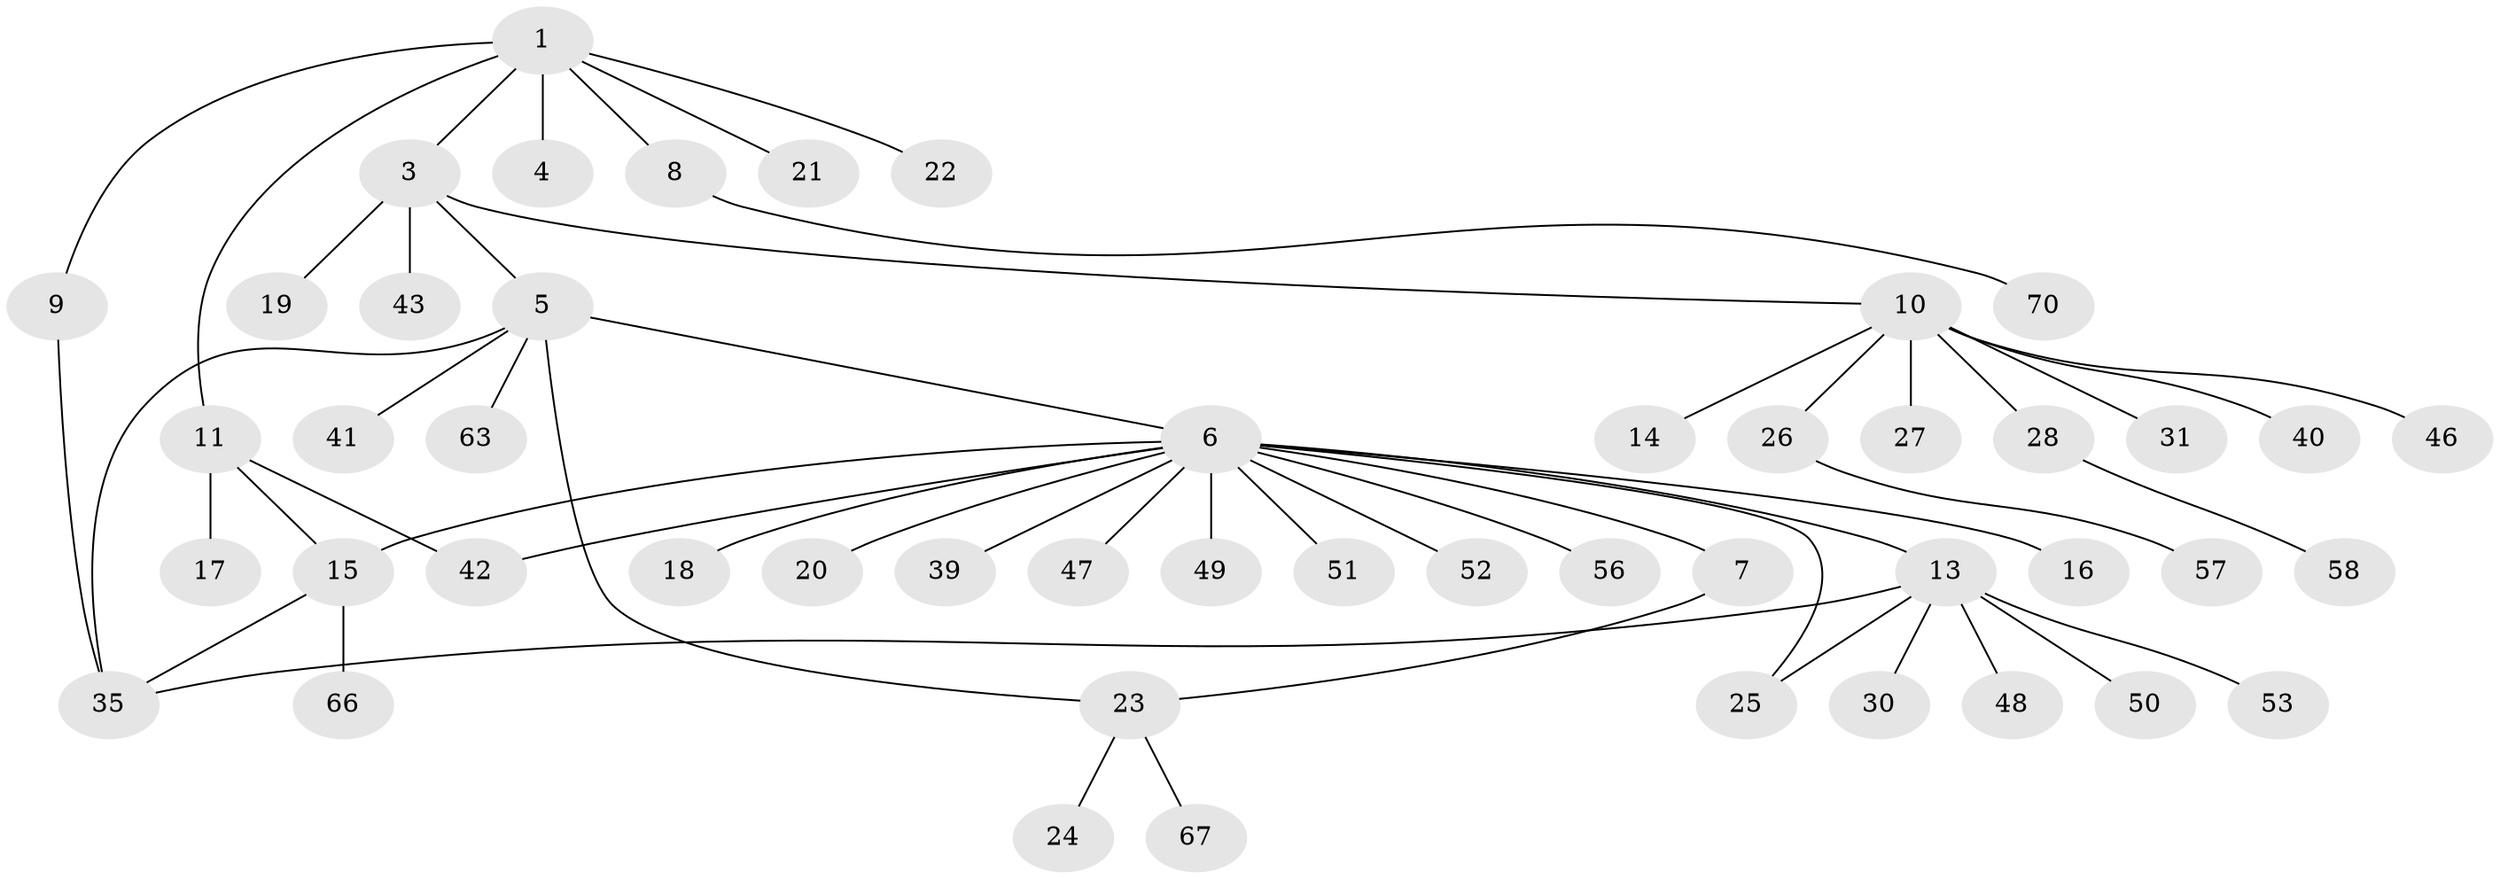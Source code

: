 // original degree distribution, {7: 0.02857142857142857, 6: 0.02857142857142857, 5: 0.014285714285714285, 1: 0.5857142857142857, 15: 0.014285714285714285, 2: 0.21428571428571427, 9: 0.02857142857142857, 4: 0.04285714285714286, 3: 0.04285714285714286}
// Generated by graph-tools (version 1.1) at 2025/18/03/04/25 18:18:16]
// undirected, 49 vertices, 55 edges
graph export_dot {
graph [start="1"]
  node [color=gray90,style=filled];
  1 [super="+54+38+2"];
  3;
  4;
  5 [super="+34"];
  6;
  7;
  8 [super="+12"];
  9 [super="+32"];
  10 [super="+29"];
  11;
  13 [super="+37"];
  14;
  15;
  16;
  17;
  18;
  19;
  20 [super="+64"];
  21;
  22;
  23;
  24 [super="+65"];
  25 [super="+59"];
  26 [super="+33"];
  27 [super="+62"];
  28 [super="+36"];
  30;
  31;
  35 [super="+44"];
  39;
  40;
  41;
  42;
  43;
  46;
  47;
  48;
  49;
  50;
  51;
  52;
  53 [super="+69"];
  56;
  57;
  58;
  63;
  66;
  67;
  70;
  1 -- 8;
  1 -- 9;
  1 -- 11;
  1 -- 21;
  1 -- 3;
  1 -- 4;
  1 -- 22;
  3 -- 5;
  3 -- 10;
  3 -- 19;
  3 -- 43;
  5 -- 6;
  5 -- 35 [weight=2];
  5 -- 41;
  5 -- 63;
  5 -- 23;
  6 -- 7;
  6 -- 13;
  6 -- 15;
  6 -- 16;
  6 -- 18;
  6 -- 20;
  6 -- 25;
  6 -- 39;
  6 -- 42;
  6 -- 47;
  6 -- 49;
  6 -- 51;
  6 -- 52;
  6 -- 56;
  7 -- 23;
  8 -- 70;
  9 -- 35;
  10 -- 14;
  10 -- 26;
  10 -- 27;
  10 -- 28;
  10 -- 31;
  10 -- 40;
  10 -- 46;
  11 -- 15;
  11 -- 17;
  11 -- 42;
  13 -- 30;
  13 -- 48;
  13 -- 50;
  13 -- 53;
  13 -- 35;
  13 -- 25;
  15 -- 66;
  15 -- 35;
  23 -- 24;
  23 -- 67;
  26 -- 57;
  28 -- 58;
}
